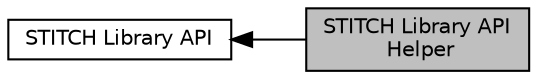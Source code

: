 digraph "STITCH Library API Helper"
{
  bgcolor="transparent";
  edge [fontname="Helvetica",fontsize="10",labelfontname="Helvetica",labelfontsize="10"];
  node [fontname="Helvetica",fontsize="10",shape=box];
  rankdir=LR;
  Node1 [label="STITCH Library API\l Helper",height=0.2,width=0.4,color="black", fillcolor="grey75", style="filled", fontcolor="black",tooltip="stitch Helper, in file lib_stitch.h"];
  Node2 [label="STITCH Library API",height=0.2,width=0.4,color="black",URL="$d7/dd4/group__stitch-api.html",tooltip="stitch Library API, in file lib_stitch.h"];
  Node2->Node1 [shape=plaintext, dir="back", style="solid"];
}
